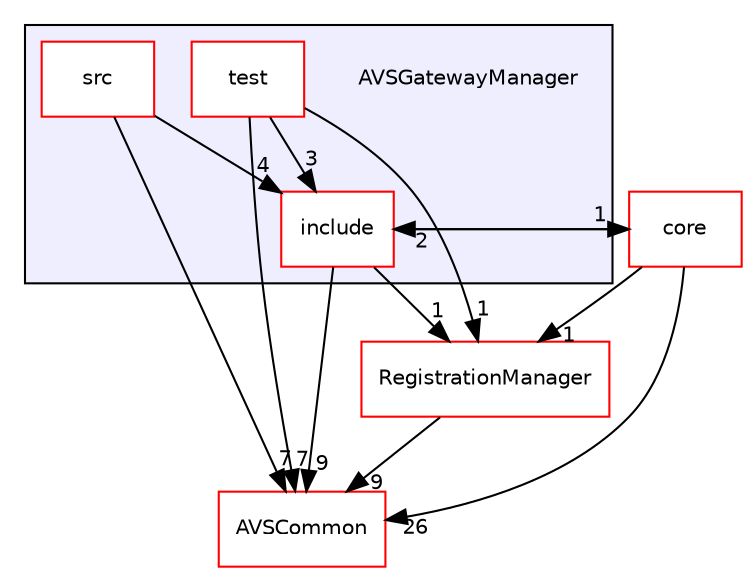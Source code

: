 digraph "/workplace/avs-device-sdk/AVSGatewayManager" {
  compound=true
  node [ fontsize="10", fontname="Helvetica"];
  edge [ labelfontsize="10", labelfontname="Helvetica"];
  subgraph clusterdir_393484519c59ac99088674c9b5ebc5b9 {
    graph [ bgcolor="#eeeeff", pencolor="black", label="" URL="dir_393484519c59ac99088674c9b5ebc5b9.html"];
    dir_393484519c59ac99088674c9b5ebc5b9 [shape=plaintext label="AVSGatewayManager"];
    dir_93cb2441605e861868ee09096766059d [shape=box label="include" color="red" fillcolor="white" style="filled" URL="dir_93cb2441605e861868ee09096766059d.html"];
    dir_fbd38a7cc650a7f1278835b7d1c2a9eb [shape=box label="src" color="red" fillcolor="white" style="filled" URL="dir_fbd38a7cc650a7f1278835b7d1c2a9eb.html"];
    dir_3452ac387f4a812fbaa78b3d7d3fb653 [shape=box label="test" color="red" fillcolor="white" style="filled" URL="dir_3452ac387f4a812fbaa78b3d7d3fb653.html"];
  }
  dir_13e65effb2bde530b17b3d5eefcd0266 [shape=box label="AVSCommon" fillcolor="white" style="filled" color="red" URL="dir_13e65effb2bde530b17b3d5eefcd0266.html"];
  dir_b14333b5607b47fe7356eaa790107bd3 [shape=box label="RegistrationManager" fillcolor="white" style="filled" color="red" URL="dir_b14333b5607b47fe7356eaa790107bd3.html"];
  dir_4270bfced15e0e73154b13468c7c9ad9 [shape=box label="core" fillcolor="white" style="filled" color="red" URL="dir_4270bfced15e0e73154b13468c7c9ad9.html"];
  dir_93cb2441605e861868ee09096766059d->dir_13e65effb2bde530b17b3d5eefcd0266 [headlabel="9", labeldistance=1.5 headhref="dir_000230_000017.html"];
  dir_93cb2441605e861868ee09096766059d->dir_b14333b5607b47fe7356eaa790107bd3 [headlabel="1", labeldistance=1.5 headhref="dir_000230_000524.html"];
  dir_93cb2441605e861868ee09096766059d->dir_4270bfced15e0e73154b13468c7c9ad9 [headlabel="1", labeldistance=1.5 headhref="dir_000230_000426.html"];
  dir_b14333b5607b47fe7356eaa790107bd3->dir_13e65effb2bde530b17b3d5eefcd0266 [headlabel="9", labeldistance=1.5 headhref="dir_000524_000017.html"];
  dir_4270bfced15e0e73154b13468c7c9ad9->dir_93cb2441605e861868ee09096766059d [headlabel="2", labeldistance=1.5 headhref="dir_000426_000230.html"];
  dir_4270bfced15e0e73154b13468c7c9ad9->dir_13e65effb2bde530b17b3d5eefcd0266 [headlabel="26", labeldistance=1.5 headhref="dir_000426_000017.html"];
  dir_4270bfced15e0e73154b13468c7c9ad9->dir_b14333b5607b47fe7356eaa790107bd3 [headlabel="1", labeldistance=1.5 headhref="dir_000426_000524.html"];
  dir_3452ac387f4a812fbaa78b3d7d3fb653->dir_93cb2441605e861868ee09096766059d [headlabel="3", labeldistance=1.5 headhref="dir_000235_000230.html"];
  dir_3452ac387f4a812fbaa78b3d7d3fb653->dir_13e65effb2bde530b17b3d5eefcd0266 [headlabel="7", labeldistance=1.5 headhref="dir_000235_000017.html"];
  dir_3452ac387f4a812fbaa78b3d7d3fb653->dir_b14333b5607b47fe7356eaa790107bd3 [headlabel="1", labeldistance=1.5 headhref="dir_000235_000524.html"];
  dir_fbd38a7cc650a7f1278835b7d1c2a9eb->dir_93cb2441605e861868ee09096766059d [headlabel="4", labeldistance=1.5 headhref="dir_000233_000230.html"];
  dir_fbd38a7cc650a7f1278835b7d1c2a9eb->dir_13e65effb2bde530b17b3d5eefcd0266 [headlabel="7", labeldistance=1.5 headhref="dir_000233_000017.html"];
}
